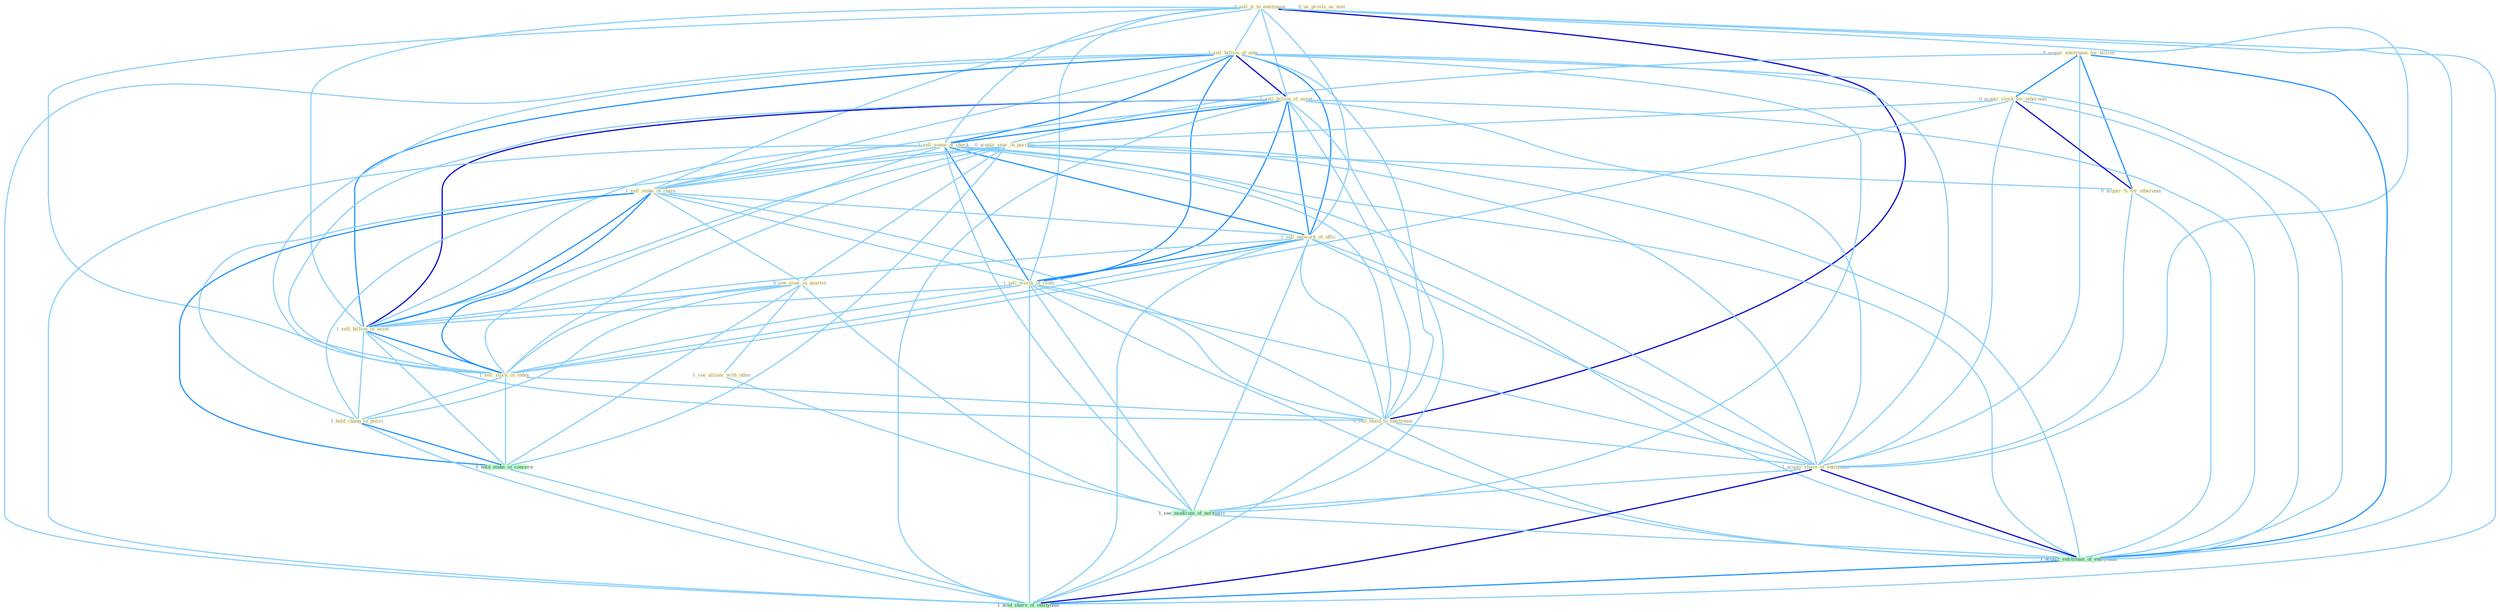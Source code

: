 Graph G{ 
    node
    [shape=polygon,style=filled,width=.5,height=.06,color="#BDFCC9",fixedsize=true,fontsize=4,
    fontcolor="#2f4f4f"];
    {node
    [color="#ffffe0", fontcolor="#8b7d6b"] "0_sell_it_to_entitynam " "1_sell_billion_of_note " "0_acquir_entitynam_for_billion " "1_sell_billion_of_asset " "1_sell_some_of_check " "0_us_provis_as_test " "0_acquir_stock_for_othernum " "0_acquir_year_in_purchas " "1_sell_stake_in_chain " "1_sell_network_of_offic " "0_acquir_%_for_othernum " "0_see_slow_in_quarter " "1_sell_worth_of_cloth " "1_sell_billion_in_asset " "1_sell_stock_in_index " "1_hold_chang_in_polici " "0_sell_build_to_entitynam " "1_see_allianc_with_other " "1_acquir_share_of_entitynam "}
{node [color="#fff0f5", fontcolor="#b22222"]}
edge [color="#B0E2FF"];

	"0_sell_it_to_entitynam " -- "1_sell_billion_of_note " [w="1", color="#87cefa" ];
	"0_sell_it_to_entitynam " -- "1_sell_billion_of_asset " [w="1", color="#87cefa" ];
	"0_sell_it_to_entitynam " -- "1_sell_some_of_check " [w="1", color="#87cefa" ];
	"0_sell_it_to_entitynam " -- "1_sell_stake_in_chain " [w="1", color="#87cefa" ];
	"0_sell_it_to_entitynam " -- "1_sell_network_of_offic " [w="1", color="#87cefa" ];
	"0_sell_it_to_entitynam " -- "1_sell_worth_of_cloth " [w="1", color="#87cefa" ];
	"0_sell_it_to_entitynam " -- "1_sell_billion_in_asset " [w="1", color="#87cefa" ];
	"0_sell_it_to_entitynam " -- "1_sell_stock_in_index " [w="1", color="#87cefa" ];
	"0_sell_it_to_entitynam " -- "0_sell_build_to_entitynam " [w="3", color="#0000cd" , len=0.6];
	"0_sell_it_to_entitynam " -- "1_acquir_share_of_entitynam " [w="1", color="#87cefa" ];
	"0_sell_it_to_entitynam " -- "1_acquir_entitynam_of_entitynam " [w="1", color="#87cefa" ];
	"0_sell_it_to_entitynam " -- "1_hold_share_of_entitynam " [w="1", color="#87cefa" ];
	"1_sell_billion_of_note " -- "1_sell_billion_of_asset " [w="3", color="#0000cd" , len=0.6];
	"1_sell_billion_of_note " -- "1_sell_some_of_check " [w="2", color="#1e90ff" , len=0.8];
	"1_sell_billion_of_note " -- "1_sell_stake_in_chain " [w="1", color="#87cefa" ];
	"1_sell_billion_of_note " -- "1_sell_network_of_offic " [w="2", color="#1e90ff" , len=0.8];
	"1_sell_billion_of_note " -- "1_sell_worth_of_cloth " [w="2", color="#1e90ff" , len=0.8];
	"1_sell_billion_of_note " -- "1_sell_billion_in_asset " [w="2", color="#1e90ff" , len=0.8];
	"1_sell_billion_of_note " -- "1_sell_stock_in_index " [w="1", color="#87cefa" ];
	"1_sell_billion_of_note " -- "0_sell_build_to_entitynam " [w="1", color="#87cefa" ];
	"1_sell_billion_of_note " -- "1_acquir_share_of_entitynam " [w="1", color="#87cefa" ];
	"1_sell_billion_of_note " -- "1_see_modicum_of_normalci " [w="1", color="#87cefa" ];
	"1_sell_billion_of_note " -- "1_acquir_entitynam_of_entitynam " [w="1", color="#87cefa" ];
	"1_sell_billion_of_note " -- "1_hold_share_of_entitynam " [w="1", color="#87cefa" ];
	"0_acquir_entitynam_for_billion " -- "0_acquir_stock_for_othernum " [w="2", color="#1e90ff" , len=0.8];
	"0_acquir_entitynam_for_billion " -- "0_acquir_year_in_purchas " [w="1", color="#87cefa" ];
	"0_acquir_entitynam_for_billion " -- "0_acquir_%_for_othernum " [w="2", color="#1e90ff" , len=0.8];
	"0_acquir_entitynam_for_billion " -- "1_acquir_share_of_entitynam " [w="1", color="#87cefa" ];
	"0_acquir_entitynam_for_billion " -- "1_acquir_entitynam_of_entitynam " [w="2", color="#1e90ff" , len=0.8];
	"1_sell_billion_of_asset " -- "1_sell_some_of_check " [w="2", color="#1e90ff" , len=0.8];
	"1_sell_billion_of_asset " -- "1_sell_stake_in_chain " [w="1", color="#87cefa" ];
	"1_sell_billion_of_asset " -- "1_sell_network_of_offic " [w="2", color="#1e90ff" , len=0.8];
	"1_sell_billion_of_asset " -- "1_sell_worth_of_cloth " [w="2", color="#1e90ff" , len=0.8];
	"1_sell_billion_of_asset " -- "1_sell_billion_in_asset " [w="3", color="#0000cd" , len=0.6];
	"1_sell_billion_of_asset " -- "1_sell_stock_in_index " [w="1", color="#87cefa" ];
	"1_sell_billion_of_asset " -- "0_sell_build_to_entitynam " [w="1", color="#87cefa" ];
	"1_sell_billion_of_asset " -- "1_acquir_share_of_entitynam " [w="1", color="#87cefa" ];
	"1_sell_billion_of_asset " -- "1_see_modicum_of_normalci " [w="1", color="#87cefa" ];
	"1_sell_billion_of_asset " -- "1_acquir_entitynam_of_entitynam " [w="1", color="#87cefa" ];
	"1_sell_billion_of_asset " -- "1_hold_share_of_entitynam " [w="1", color="#87cefa" ];
	"1_sell_some_of_check " -- "1_sell_stake_in_chain " [w="1", color="#87cefa" ];
	"1_sell_some_of_check " -- "1_sell_network_of_offic " [w="2", color="#1e90ff" , len=0.8];
	"1_sell_some_of_check " -- "1_sell_worth_of_cloth " [w="2", color="#1e90ff" , len=0.8];
	"1_sell_some_of_check " -- "1_sell_billion_in_asset " [w="1", color="#87cefa" ];
	"1_sell_some_of_check " -- "1_sell_stock_in_index " [w="1", color="#87cefa" ];
	"1_sell_some_of_check " -- "0_sell_build_to_entitynam " [w="1", color="#87cefa" ];
	"1_sell_some_of_check " -- "1_acquir_share_of_entitynam " [w="1", color="#87cefa" ];
	"1_sell_some_of_check " -- "1_see_modicum_of_normalci " [w="1", color="#87cefa" ];
	"1_sell_some_of_check " -- "1_acquir_entitynam_of_entitynam " [w="1", color="#87cefa" ];
	"1_sell_some_of_check " -- "1_hold_share_of_entitynam " [w="1", color="#87cefa" ];
	"0_acquir_stock_for_othernum " -- "0_acquir_year_in_purchas " [w="1", color="#87cefa" ];
	"0_acquir_stock_for_othernum " -- "0_acquir_%_for_othernum " [w="3", color="#0000cd" , len=0.6];
	"0_acquir_stock_for_othernum " -- "1_sell_stock_in_index " [w="1", color="#87cefa" ];
	"0_acquir_stock_for_othernum " -- "1_acquir_share_of_entitynam " [w="1", color="#87cefa" ];
	"0_acquir_stock_for_othernum " -- "1_acquir_entitynam_of_entitynam " [w="1", color="#87cefa" ];
	"0_acquir_year_in_purchas " -- "1_sell_stake_in_chain " [w="1", color="#87cefa" ];
	"0_acquir_year_in_purchas " -- "0_acquir_%_for_othernum " [w="1", color="#87cefa" ];
	"0_acquir_year_in_purchas " -- "0_see_slow_in_quarter " [w="1", color="#87cefa" ];
	"0_acquir_year_in_purchas " -- "1_sell_billion_in_asset " [w="1", color="#87cefa" ];
	"0_acquir_year_in_purchas " -- "1_sell_stock_in_index " [w="1", color="#87cefa" ];
	"0_acquir_year_in_purchas " -- "1_hold_chang_in_polici " [w="1", color="#87cefa" ];
	"0_acquir_year_in_purchas " -- "1_acquir_share_of_entitynam " [w="1", color="#87cefa" ];
	"0_acquir_year_in_purchas " -- "1_hold_stake_in_concern " [w="1", color="#87cefa" ];
	"0_acquir_year_in_purchas " -- "1_acquir_entitynam_of_entitynam " [w="1", color="#87cefa" ];
	"1_sell_stake_in_chain " -- "1_sell_network_of_offic " [w="1", color="#87cefa" ];
	"1_sell_stake_in_chain " -- "0_see_slow_in_quarter " [w="1", color="#87cefa" ];
	"1_sell_stake_in_chain " -- "1_sell_worth_of_cloth " [w="1", color="#87cefa" ];
	"1_sell_stake_in_chain " -- "1_sell_billion_in_asset " [w="2", color="#1e90ff" , len=0.8];
	"1_sell_stake_in_chain " -- "1_sell_stock_in_index " [w="2", color="#1e90ff" , len=0.8];
	"1_sell_stake_in_chain " -- "1_hold_chang_in_polici " [w="1", color="#87cefa" ];
	"1_sell_stake_in_chain " -- "0_sell_build_to_entitynam " [w="1", color="#87cefa" ];
	"1_sell_stake_in_chain " -- "1_hold_stake_in_concern " [w="2", color="#1e90ff" , len=0.8];
	"1_sell_network_of_offic " -- "1_sell_worth_of_cloth " [w="2", color="#1e90ff" , len=0.8];
	"1_sell_network_of_offic " -- "1_sell_billion_in_asset " [w="1", color="#87cefa" ];
	"1_sell_network_of_offic " -- "1_sell_stock_in_index " [w="1", color="#87cefa" ];
	"1_sell_network_of_offic " -- "0_sell_build_to_entitynam " [w="1", color="#87cefa" ];
	"1_sell_network_of_offic " -- "1_acquir_share_of_entitynam " [w="1", color="#87cefa" ];
	"1_sell_network_of_offic " -- "1_see_modicum_of_normalci " [w="1", color="#87cefa" ];
	"1_sell_network_of_offic " -- "1_acquir_entitynam_of_entitynam " [w="1", color="#87cefa" ];
	"1_sell_network_of_offic " -- "1_hold_share_of_entitynam " [w="1", color="#87cefa" ];
	"0_acquir_%_for_othernum " -- "1_acquir_share_of_entitynam " [w="1", color="#87cefa" ];
	"0_acquir_%_for_othernum " -- "1_acquir_entitynam_of_entitynam " [w="1", color="#87cefa" ];
	"0_see_slow_in_quarter " -- "1_sell_billion_in_asset " [w="1", color="#87cefa" ];
	"0_see_slow_in_quarter " -- "1_sell_stock_in_index " [w="1", color="#87cefa" ];
	"0_see_slow_in_quarter " -- "1_hold_chang_in_polici " [w="1", color="#87cefa" ];
	"0_see_slow_in_quarter " -- "1_see_allianc_with_other " [w="1", color="#87cefa" ];
	"0_see_slow_in_quarter " -- "1_hold_stake_in_concern " [w="1", color="#87cefa" ];
	"0_see_slow_in_quarter " -- "1_see_modicum_of_normalci " [w="1", color="#87cefa" ];
	"1_sell_worth_of_cloth " -- "1_sell_billion_in_asset " [w="1", color="#87cefa" ];
	"1_sell_worth_of_cloth " -- "1_sell_stock_in_index " [w="1", color="#87cefa" ];
	"1_sell_worth_of_cloth " -- "0_sell_build_to_entitynam " [w="1", color="#87cefa" ];
	"1_sell_worth_of_cloth " -- "1_acquir_share_of_entitynam " [w="1", color="#87cefa" ];
	"1_sell_worth_of_cloth " -- "1_see_modicum_of_normalci " [w="1", color="#87cefa" ];
	"1_sell_worth_of_cloth " -- "1_acquir_entitynam_of_entitynam " [w="1", color="#87cefa" ];
	"1_sell_worth_of_cloth " -- "1_hold_share_of_entitynam " [w="1", color="#87cefa" ];
	"1_sell_billion_in_asset " -- "1_sell_stock_in_index " [w="2", color="#1e90ff" , len=0.8];
	"1_sell_billion_in_asset " -- "1_hold_chang_in_polici " [w="1", color="#87cefa" ];
	"1_sell_billion_in_asset " -- "0_sell_build_to_entitynam " [w="1", color="#87cefa" ];
	"1_sell_billion_in_asset " -- "1_hold_stake_in_concern " [w="1", color="#87cefa" ];
	"1_sell_stock_in_index " -- "1_hold_chang_in_polici " [w="1", color="#87cefa" ];
	"1_sell_stock_in_index " -- "0_sell_build_to_entitynam " [w="1", color="#87cefa" ];
	"1_sell_stock_in_index " -- "1_hold_stake_in_concern " [w="1", color="#87cefa" ];
	"1_hold_chang_in_polici " -- "1_hold_stake_in_concern " [w="2", color="#1e90ff" , len=0.8];
	"1_hold_chang_in_polici " -- "1_hold_share_of_entitynam " [w="1", color="#87cefa" ];
	"0_sell_build_to_entitynam " -- "1_acquir_share_of_entitynam " [w="1", color="#87cefa" ];
	"0_sell_build_to_entitynam " -- "1_acquir_entitynam_of_entitynam " [w="1", color="#87cefa" ];
	"0_sell_build_to_entitynam " -- "1_hold_share_of_entitynam " [w="1", color="#87cefa" ];
	"1_see_allianc_with_other " -- "1_see_modicum_of_normalci " [w="1", color="#87cefa" ];
	"1_acquir_share_of_entitynam " -- "1_see_modicum_of_normalci " [w="1", color="#87cefa" ];
	"1_acquir_share_of_entitynam " -- "1_acquir_entitynam_of_entitynam " [w="3", color="#0000cd" , len=0.6];
	"1_acquir_share_of_entitynam " -- "1_hold_share_of_entitynam " [w="3", color="#0000cd" , len=0.6];
	"1_hold_stake_in_concern " -- "1_hold_share_of_entitynam " [w="1", color="#87cefa" ];
	"1_see_modicum_of_normalci " -- "1_acquir_entitynam_of_entitynam " [w="1", color="#87cefa" ];
	"1_see_modicum_of_normalci " -- "1_hold_share_of_entitynam " [w="1", color="#87cefa" ];
	"1_acquir_entitynam_of_entitynam " -- "1_hold_share_of_entitynam " [w="2", color="#1e90ff" , len=0.8];
}